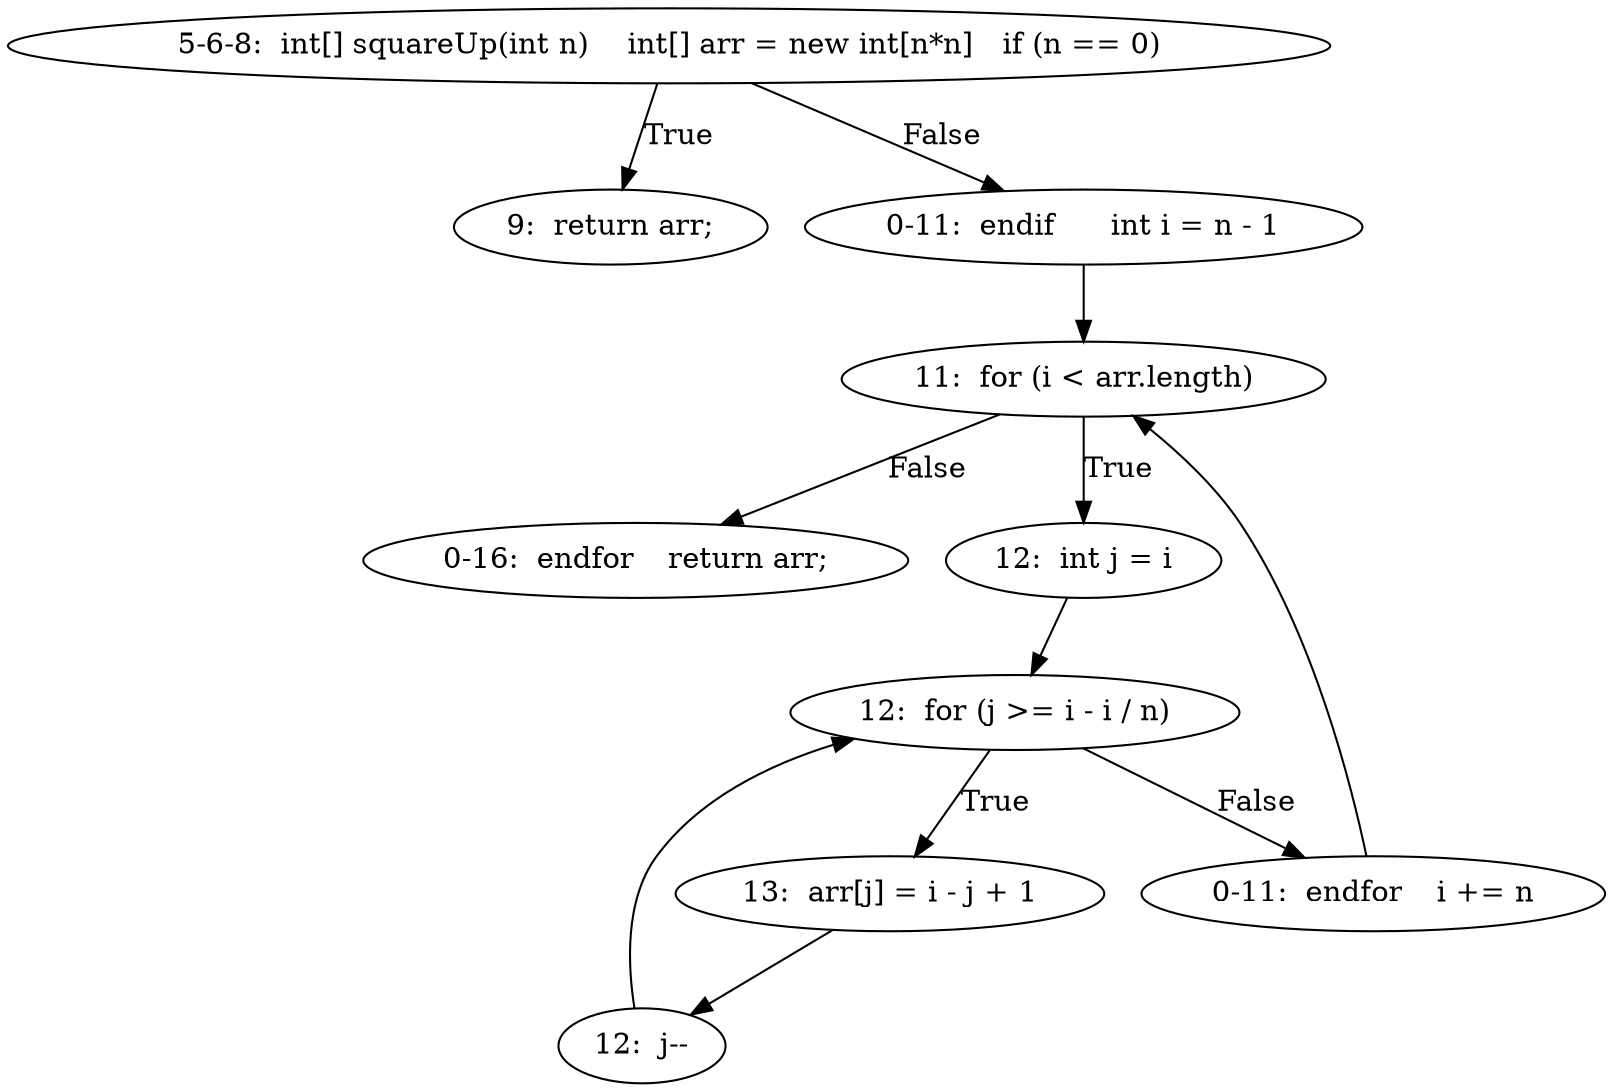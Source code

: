 digraph result_test { 
// graph-vertices
  a2  [label="5-6-8:  int[] squareUp(int n)	int[] arr = new int[n*n]	if (n == 0)"]; 
  3  [label="9:  return arr;"]; 
  a3  [label="0-11:  endif	int i = n - 1"]; 
  6  [label="11:  for (i < arr.length)"]; 
  a4  [label="0-16:  endfor	return arr;"]; 
  9  [label="12:  int j = i"]; 
  10  [label="12:  for (j >= i - i / n)"]; 
  11  [label="12:  j--"]; 
  13  [label="13:  arr[j] = i - j + 1"]; 
  a5  [label="0-11:  endfor	i += n"]; 
// graph-edges
  a2 -> 3  [label="True"]; 
  a2 -> a3  [label="False"]; 
  a3 -> 6;
  6 -> a4  [label="False"]; 
  6 -> 9  [label="True"]; 
  9 -> 10;
  10 -> a5  [label="False"]; 
  10 -> 13  [label="True"]; 
  13 -> 11;
  11 -> 10;
  a5 -> 6;
}